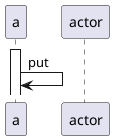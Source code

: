 {
  "sha1": "l0l11v9a6roe5v2d6hjvwt9xe8r97bh",
  "insertion": {
    "when": "2024-06-03T18:59:33.527Z",
    "url": "https://github.com/plantuml/plantuml/issues/23#issuecomment-646933577",
    "user": "plantuml@gmail.com"
  }
}
@startuml
activate a
a -> a : put
deactivate actor
@enduml
